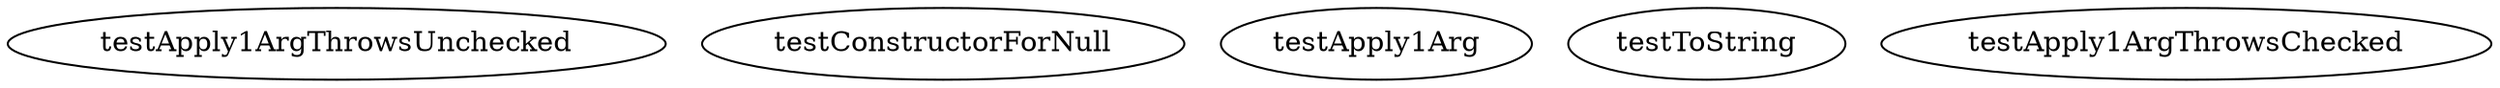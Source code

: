 digraph G {
testApply1ArgThrowsUnchecked;
testConstructorForNull;
testApply1Arg;
testToString;
testApply1ArgThrowsChecked;
}